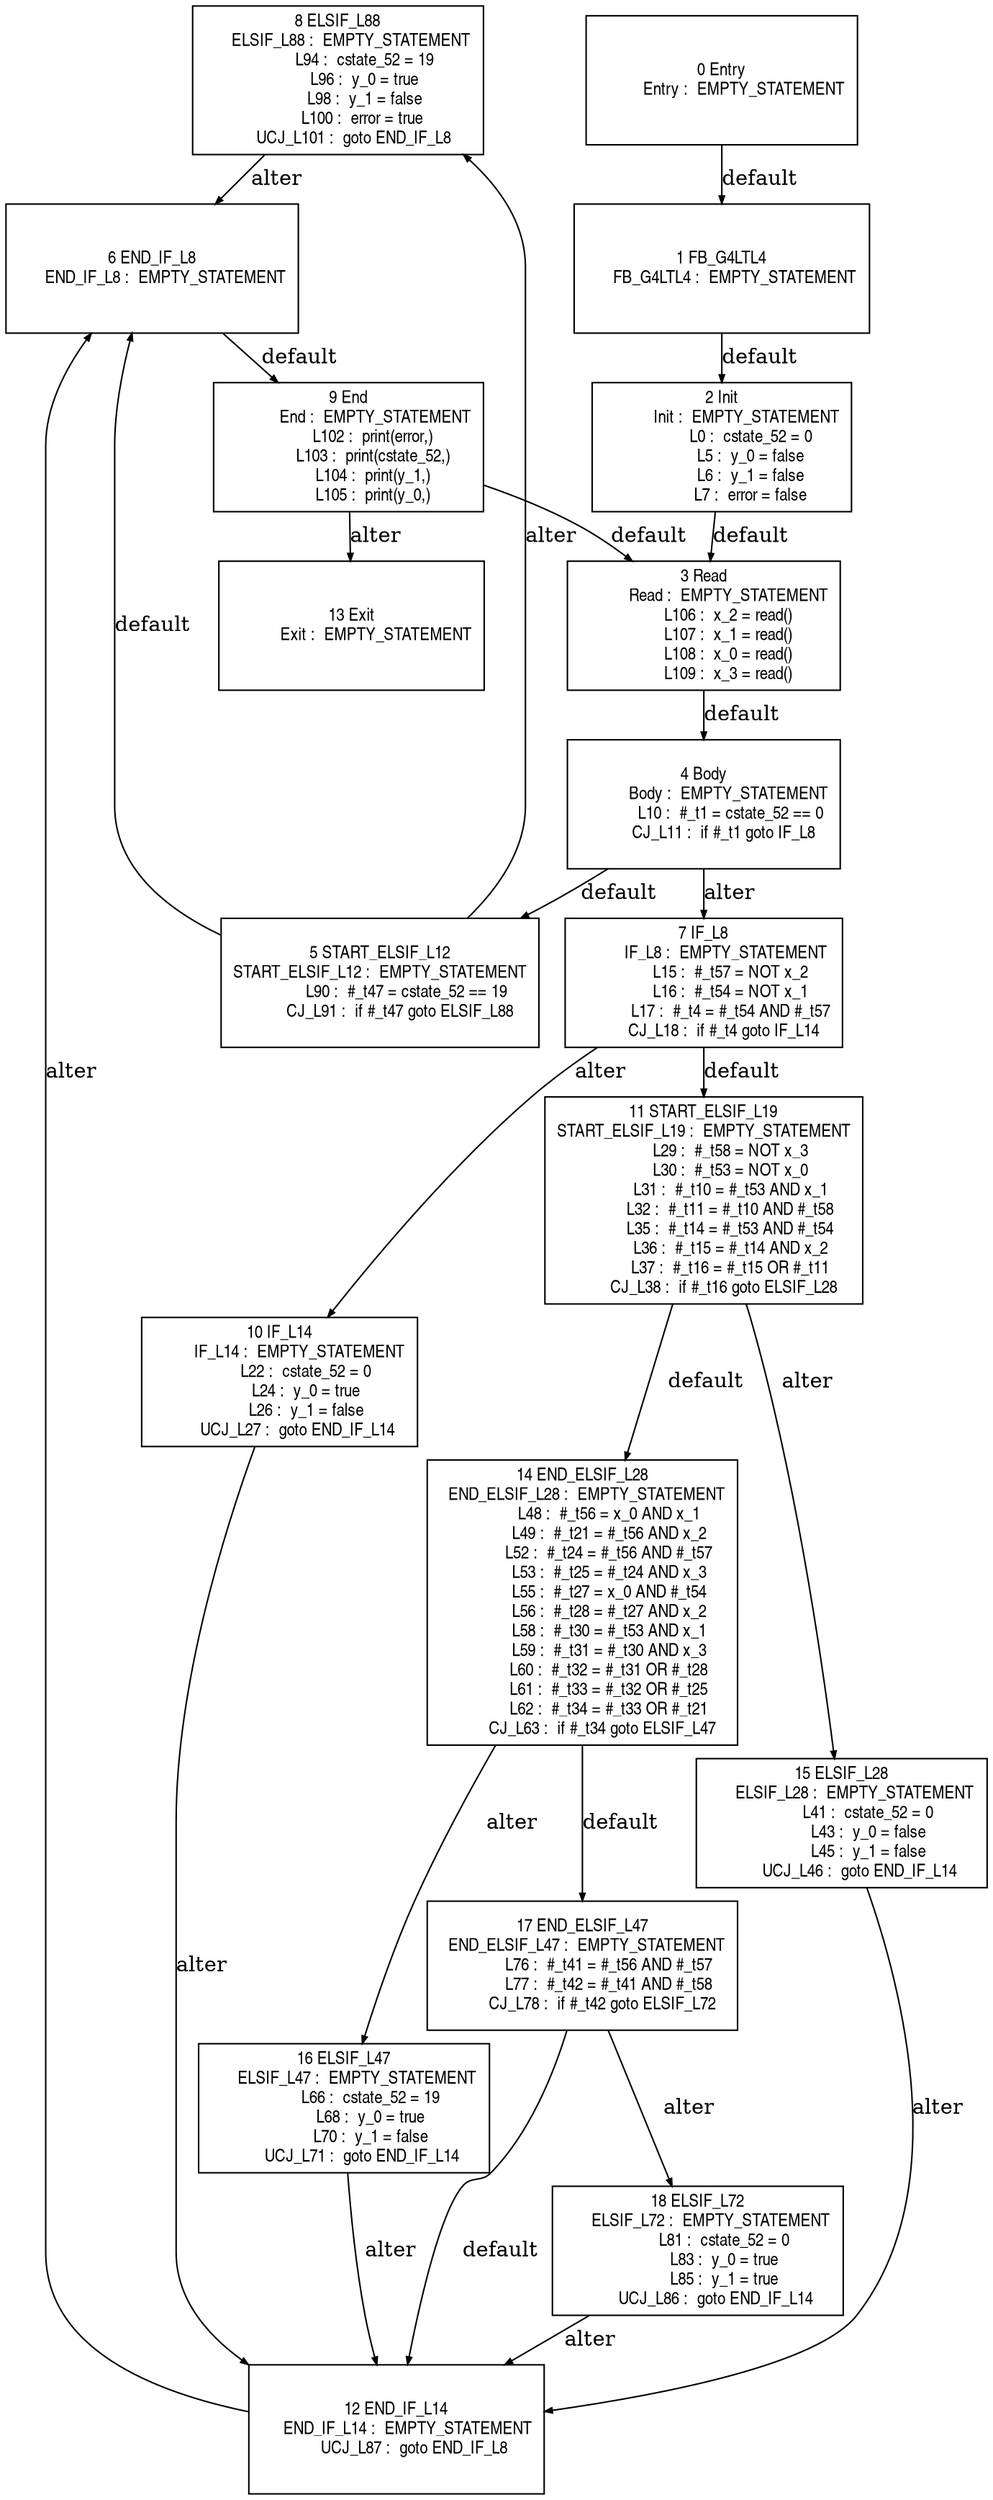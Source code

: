 digraph G {
  ranksep=.25;
  edge [arrowsize=.5]
  node [shape=rectangle, fontname="ArialNarrow",
        fontsize=12,  height=1.2];
  "8 ELSIF_L88
      ELSIF_L88 :  EMPTY_STATEMENT
            L94 :  cstate_52 = 19
            L96 :  y_0 = true
            L98 :  y_1 = false
           L100 :  error = true
       UCJ_L101 :  goto END_IF_L8
"; "2 Init
           Init :  EMPTY_STATEMENT
             L0 :  cstate_52 = 0
             L5 :  y_0 = false
             L6 :  y_1 = false
             L7 :  error = false
"; "14 END_ELSIF_L28
  END_ELSIF_L28 :  EMPTY_STATEMENT
            L48 :  #_t56 = x_0 AND x_1
            L49 :  #_t21 = #_t56 AND x_2
            L52 :  #_t24 = #_t56 AND #_t57
            L53 :  #_t25 = #_t24 AND x_3
            L55 :  #_t27 = x_0 AND #_t54
            L56 :  #_t28 = #_t27 AND x_2
            L58 :  #_t30 = #_t53 AND x_1
            L59 :  #_t31 = #_t30 AND x_3
            L60 :  #_t32 = #_t31 OR #_t28
            L61 :  #_t33 = #_t32 OR #_t25
            L62 :  #_t34 = #_t33 OR #_t21
         CJ_L63 :  if #_t34 goto ELSIF_L47
"; "3 Read
           Read :  EMPTY_STATEMENT
           L106 :  x_2 = read()
           L107 :  x_1 = read()
           L108 :  x_0 = read()
           L109 :  x_3 = read()
"; "10 IF_L14
         IF_L14 :  EMPTY_STATEMENT
            L22 :  cstate_52 = 0
            L24 :  y_0 = true
            L26 :  y_1 = false
        UCJ_L27 :  goto END_IF_L14
"; "12 END_IF_L14
     END_IF_L14 :  EMPTY_STATEMENT
        UCJ_L87 :  goto END_IF_L8
"; "15 ELSIF_L28
      ELSIF_L28 :  EMPTY_STATEMENT
            L41 :  cstate_52 = 0
            L43 :  y_0 = false
            L45 :  y_1 = false
        UCJ_L46 :  goto END_IF_L14
"; "18 ELSIF_L72
      ELSIF_L72 :  EMPTY_STATEMENT
            L81 :  cstate_52 = 0
            L83 :  y_0 = true
            L85 :  y_1 = true
        UCJ_L86 :  goto END_IF_L14
"; "7 IF_L8
          IF_L8 :  EMPTY_STATEMENT
            L15 :  #_t57 = NOT x_2
            L16 :  #_t54 = NOT x_1
            L17 :  #_t4 = #_t54 AND #_t57
         CJ_L18 :  if #_t4 goto IF_L14
"; "5 START_ELSIF_L12
START_ELSIF_L12 :  EMPTY_STATEMENT
            L90 :  #_t47 = cstate_52 == 19
         CJ_L91 :  if #_t47 goto ELSIF_L88
"; "0 Entry
          Entry :  EMPTY_STATEMENT
"; "9 End
            End :  EMPTY_STATEMENT
           L102 :  print(error,)
           L103 :  print(cstate_52,)
           L104 :  print(y_1,)
           L105 :  print(y_0,)
"; "17 END_ELSIF_L47
  END_ELSIF_L47 :  EMPTY_STATEMENT
            L76 :  #_t41 = #_t56 AND #_t57
            L77 :  #_t42 = #_t41 AND #_t58
         CJ_L78 :  if #_t42 goto ELSIF_L72
"; "11 START_ELSIF_L19
START_ELSIF_L19 :  EMPTY_STATEMENT
            L29 :  #_t58 = NOT x_3
            L30 :  #_t53 = NOT x_0
            L31 :  #_t10 = #_t53 AND x_1
            L32 :  #_t11 = #_t10 AND #_t58
            L35 :  #_t14 = #_t53 AND #_t54
            L36 :  #_t15 = #_t14 AND x_2
            L37 :  #_t16 = #_t15 OR #_t11
         CJ_L38 :  if #_t16 goto ELSIF_L28
"; "16 ELSIF_L47
      ELSIF_L47 :  EMPTY_STATEMENT
            L66 :  cstate_52 = 19
            L68 :  y_0 = true
            L70 :  y_1 = false
        UCJ_L71 :  goto END_IF_L14
"; "1 FB_G4LTL4
      FB_G4LTL4 :  EMPTY_STATEMENT
"; "6 END_IF_L8
      END_IF_L8 :  EMPTY_STATEMENT
"; "13 Exit
           Exit :  EMPTY_STATEMENT
"; "4 Body
           Body :  EMPTY_STATEMENT
            L10 :  #_t1 = cstate_52 == 0
         CJ_L11 :  if #_t1 goto IF_L8
"; 
  "1 FB_G4LTL4
      FB_G4LTL4 :  EMPTY_STATEMENT
" -> "2 Init
           Init :  EMPTY_STATEMENT
             L0 :  cstate_52 = 0
             L5 :  y_0 = false
             L6 :  y_1 = false
             L7 :  error = false
"  [label="default"];
  "2 Init
           Init :  EMPTY_STATEMENT
             L0 :  cstate_52 = 0
             L5 :  y_0 = false
             L6 :  y_1 = false
             L7 :  error = false
" -> "3 Read
           Read :  EMPTY_STATEMENT
           L106 :  x_2 = read()
           L107 :  x_1 = read()
           L108 :  x_0 = read()
           L109 :  x_3 = read()
"  [label="default"];
  "4 Body
           Body :  EMPTY_STATEMENT
            L10 :  #_t1 = cstate_52 == 0
         CJ_L11 :  if #_t1 goto IF_L8
" -> "5 START_ELSIF_L12
START_ELSIF_L12 :  EMPTY_STATEMENT
            L90 :  #_t47 = cstate_52 == 19
         CJ_L91 :  if #_t47 goto ELSIF_L88
"  [label="default"];
  "4 Body
           Body :  EMPTY_STATEMENT
            L10 :  #_t1 = cstate_52 == 0
         CJ_L11 :  if #_t1 goto IF_L8
" -> "7 IF_L8
          IF_L8 :  EMPTY_STATEMENT
            L15 :  #_t57 = NOT x_2
            L16 :  #_t54 = NOT x_1
            L17 :  #_t4 = #_t54 AND #_t57
         CJ_L18 :  if #_t4 goto IF_L14
"  [label="alter"];
  "7 IF_L8
          IF_L8 :  EMPTY_STATEMENT
            L15 :  #_t57 = NOT x_2
            L16 :  #_t54 = NOT x_1
            L17 :  #_t4 = #_t54 AND #_t57
         CJ_L18 :  if #_t4 goto IF_L14
" -> "11 START_ELSIF_L19
START_ELSIF_L19 :  EMPTY_STATEMENT
            L29 :  #_t58 = NOT x_3
            L30 :  #_t53 = NOT x_0
            L31 :  #_t10 = #_t53 AND x_1
            L32 :  #_t11 = #_t10 AND #_t58
            L35 :  #_t14 = #_t53 AND #_t54
            L36 :  #_t15 = #_t14 AND x_2
            L37 :  #_t16 = #_t15 OR #_t11
         CJ_L38 :  if #_t16 goto ELSIF_L28
"  [label="default"];
  "7 IF_L8
          IF_L8 :  EMPTY_STATEMENT
            L15 :  #_t57 = NOT x_2
            L16 :  #_t54 = NOT x_1
            L17 :  #_t4 = #_t54 AND #_t57
         CJ_L18 :  if #_t4 goto IF_L14
" -> "10 IF_L14
         IF_L14 :  EMPTY_STATEMENT
            L22 :  cstate_52 = 0
            L24 :  y_0 = true
            L26 :  y_1 = false
        UCJ_L27 :  goto END_IF_L14
"  [label="alter"];
  "10 IF_L14
         IF_L14 :  EMPTY_STATEMENT
            L22 :  cstate_52 = 0
            L24 :  y_0 = true
            L26 :  y_1 = false
        UCJ_L27 :  goto END_IF_L14
" -> "12 END_IF_L14
     END_IF_L14 :  EMPTY_STATEMENT
        UCJ_L87 :  goto END_IF_L8
"  [label="alter"];
  "11 START_ELSIF_L19
START_ELSIF_L19 :  EMPTY_STATEMENT
            L29 :  #_t58 = NOT x_3
            L30 :  #_t53 = NOT x_0
            L31 :  #_t10 = #_t53 AND x_1
            L32 :  #_t11 = #_t10 AND #_t58
            L35 :  #_t14 = #_t53 AND #_t54
            L36 :  #_t15 = #_t14 AND x_2
            L37 :  #_t16 = #_t15 OR #_t11
         CJ_L38 :  if #_t16 goto ELSIF_L28
" -> "14 END_ELSIF_L28
  END_ELSIF_L28 :  EMPTY_STATEMENT
            L48 :  #_t56 = x_0 AND x_1
            L49 :  #_t21 = #_t56 AND x_2
            L52 :  #_t24 = #_t56 AND #_t57
            L53 :  #_t25 = #_t24 AND x_3
            L55 :  #_t27 = x_0 AND #_t54
            L56 :  #_t28 = #_t27 AND x_2
            L58 :  #_t30 = #_t53 AND x_1
            L59 :  #_t31 = #_t30 AND x_3
            L60 :  #_t32 = #_t31 OR #_t28
            L61 :  #_t33 = #_t32 OR #_t25
            L62 :  #_t34 = #_t33 OR #_t21
         CJ_L63 :  if #_t34 goto ELSIF_L47
"  [label="default"];
  "11 START_ELSIF_L19
START_ELSIF_L19 :  EMPTY_STATEMENT
            L29 :  #_t58 = NOT x_3
            L30 :  #_t53 = NOT x_0
            L31 :  #_t10 = #_t53 AND x_1
            L32 :  #_t11 = #_t10 AND #_t58
            L35 :  #_t14 = #_t53 AND #_t54
            L36 :  #_t15 = #_t14 AND x_2
            L37 :  #_t16 = #_t15 OR #_t11
         CJ_L38 :  if #_t16 goto ELSIF_L28
" -> "15 ELSIF_L28
      ELSIF_L28 :  EMPTY_STATEMENT
            L41 :  cstate_52 = 0
            L43 :  y_0 = false
            L45 :  y_1 = false
        UCJ_L46 :  goto END_IF_L14
"  [label="alter"];
  "15 ELSIF_L28
      ELSIF_L28 :  EMPTY_STATEMENT
            L41 :  cstate_52 = 0
            L43 :  y_0 = false
            L45 :  y_1 = false
        UCJ_L46 :  goto END_IF_L14
" -> "12 END_IF_L14
     END_IF_L14 :  EMPTY_STATEMENT
        UCJ_L87 :  goto END_IF_L8
"  [label="alter"];
  "14 END_ELSIF_L28
  END_ELSIF_L28 :  EMPTY_STATEMENT
            L48 :  #_t56 = x_0 AND x_1
            L49 :  #_t21 = #_t56 AND x_2
            L52 :  #_t24 = #_t56 AND #_t57
            L53 :  #_t25 = #_t24 AND x_3
            L55 :  #_t27 = x_0 AND #_t54
            L56 :  #_t28 = #_t27 AND x_2
            L58 :  #_t30 = #_t53 AND x_1
            L59 :  #_t31 = #_t30 AND x_3
            L60 :  #_t32 = #_t31 OR #_t28
            L61 :  #_t33 = #_t32 OR #_t25
            L62 :  #_t34 = #_t33 OR #_t21
         CJ_L63 :  if #_t34 goto ELSIF_L47
" -> "17 END_ELSIF_L47
  END_ELSIF_L47 :  EMPTY_STATEMENT
            L76 :  #_t41 = #_t56 AND #_t57
            L77 :  #_t42 = #_t41 AND #_t58
         CJ_L78 :  if #_t42 goto ELSIF_L72
"  [label="default"];
  "14 END_ELSIF_L28
  END_ELSIF_L28 :  EMPTY_STATEMENT
            L48 :  #_t56 = x_0 AND x_1
            L49 :  #_t21 = #_t56 AND x_2
            L52 :  #_t24 = #_t56 AND #_t57
            L53 :  #_t25 = #_t24 AND x_3
            L55 :  #_t27 = x_0 AND #_t54
            L56 :  #_t28 = #_t27 AND x_2
            L58 :  #_t30 = #_t53 AND x_1
            L59 :  #_t31 = #_t30 AND x_3
            L60 :  #_t32 = #_t31 OR #_t28
            L61 :  #_t33 = #_t32 OR #_t25
            L62 :  #_t34 = #_t33 OR #_t21
         CJ_L63 :  if #_t34 goto ELSIF_L47
" -> "16 ELSIF_L47
      ELSIF_L47 :  EMPTY_STATEMENT
            L66 :  cstate_52 = 19
            L68 :  y_0 = true
            L70 :  y_1 = false
        UCJ_L71 :  goto END_IF_L14
"  [label="alter"];
  "16 ELSIF_L47
      ELSIF_L47 :  EMPTY_STATEMENT
            L66 :  cstate_52 = 19
            L68 :  y_0 = true
            L70 :  y_1 = false
        UCJ_L71 :  goto END_IF_L14
" -> "12 END_IF_L14
     END_IF_L14 :  EMPTY_STATEMENT
        UCJ_L87 :  goto END_IF_L8
"  [label="alter"];
  "17 END_ELSIF_L47
  END_ELSIF_L47 :  EMPTY_STATEMENT
            L76 :  #_t41 = #_t56 AND #_t57
            L77 :  #_t42 = #_t41 AND #_t58
         CJ_L78 :  if #_t42 goto ELSIF_L72
" -> "12 END_IF_L14
     END_IF_L14 :  EMPTY_STATEMENT
        UCJ_L87 :  goto END_IF_L8
"  [label="default"];
  "17 END_ELSIF_L47
  END_ELSIF_L47 :  EMPTY_STATEMENT
            L76 :  #_t41 = #_t56 AND #_t57
            L77 :  #_t42 = #_t41 AND #_t58
         CJ_L78 :  if #_t42 goto ELSIF_L72
" -> "18 ELSIF_L72
      ELSIF_L72 :  EMPTY_STATEMENT
            L81 :  cstate_52 = 0
            L83 :  y_0 = true
            L85 :  y_1 = true
        UCJ_L86 :  goto END_IF_L14
"  [label="alter"];
  "18 ELSIF_L72
      ELSIF_L72 :  EMPTY_STATEMENT
            L81 :  cstate_52 = 0
            L83 :  y_0 = true
            L85 :  y_1 = true
        UCJ_L86 :  goto END_IF_L14
" -> "12 END_IF_L14
     END_IF_L14 :  EMPTY_STATEMENT
        UCJ_L87 :  goto END_IF_L8
"  [label="alter"];
  "12 END_IF_L14
     END_IF_L14 :  EMPTY_STATEMENT
        UCJ_L87 :  goto END_IF_L8
" -> "6 END_IF_L8
      END_IF_L8 :  EMPTY_STATEMENT
"  [label="alter"];
  "5 START_ELSIF_L12
START_ELSIF_L12 :  EMPTY_STATEMENT
            L90 :  #_t47 = cstate_52 == 19
         CJ_L91 :  if #_t47 goto ELSIF_L88
" -> "6 END_IF_L8
      END_IF_L8 :  EMPTY_STATEMENT
"  [label="default"];
  "5 START_ELSIF_L12
START_ELSIF_L12 :  EMPTY_STATEMENT
            L90 :  #_t47 = cstate_52 == 19
         CJ_L91 :  if #_t47 goto ELSIF_L88
" -> "8 ELSIF_L88
      ELSIF_L88 :  EMPTY_STATEMENT
            L94 :  cstate_52 = 19
            L96 :  y_0 = true
            L98 :  y_1 = false
           L100 :  error = true
       UCJ_L101 :  goto END_IF_L8
"  [label="alter"];
  "8 ELSIF_L88
      ELSIF_L88 :  EMPTY_STATEMENT
            L94 :  cstate_52 = 19
            L96 :  y_0 = true
            L98 :  y_1 = false
           L100 :  error = true
       UCJ_L101 :  goto END_IF_L8
" -> "6 END_IF_L8
      END_IF_L8 :  EMPTY_STATEMENT
"  [label="alter"];
  "6 END_IF_L8
      END_IF_L8 :  EMPTY_STATEMENT
" -> "9 End
            End :  EMPTY_STATEMENT
           L102 :  print(error,)
           L103 :  print(cstate_52,)
           L104 :  print(y_1,)
           L105 :  print(y_0,)
"  [label="default"];
  "0 Entry
          Entry :  EMPTY_STATEMENT
" -> "1 FB_G4LTL4
      FB_G4LTL4 :  EMPTY_STATEMENT
"  [label="default"];
  "9 End
            End :  EMPTY_STATEMENT
           L102 :  print(error,)
           L103 :  print(cstate_52,)
           L104 :  print(y_1,)
           L105 :  print(y_0,)
" -> "3 Read
           Read :  EMPTY_STATEMENT
           L106 :  x_2 = read()
           L107 :  x_1 = read()
           L108 :  x_0 = read()
           L109 :  x_3 = read()
"  [label="default"];
  "9 End
            End :  EMPTY_STATEMENT
           L102 :  print(error,)
           L103 :  print(cstate_52,)
           L104 :  print(y_1,)
           L105 :  print(y_0,)
" -> "13 Exit
           Exit :  EMPTY_STATEMENT
"  [label="alter"];
  "3 Read
           Read :  EMPTY_STATEMENT
           L106 :  x_2 = read()
           L107 :  x_1 = read()
           L108 :  x_0 = read()
           L109 :  x_3 = read()
" -> "4 Body
           Body :  EMPTY_STATEMENT
            L10 :  #_t1 = cstate_52 == 0
         CJ_L11 :  if #_t1 goto IF_L8
"  [label="default"];
}
